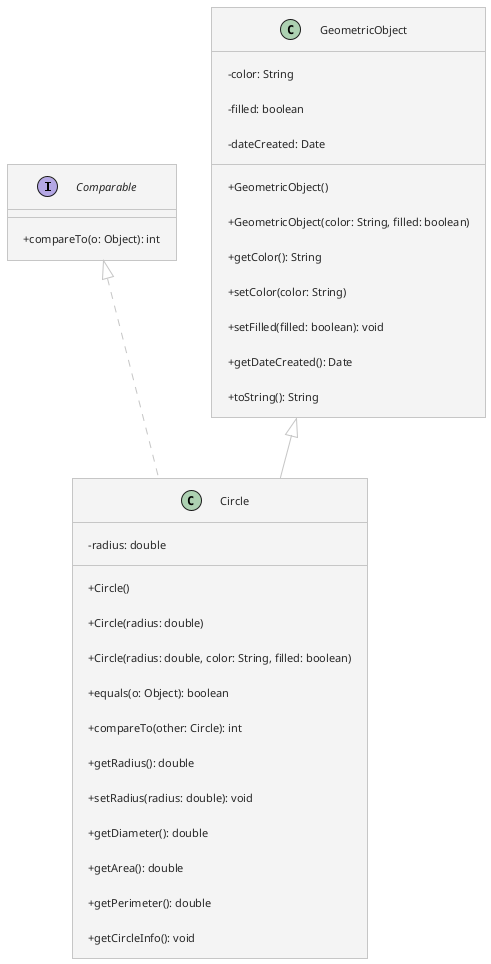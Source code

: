 @startuml problem3 

!theme carbon-gray
skinparam classAttributeIconSize 0

interface Comparable {
    +compareTo(o: Object): int
}

class Circle extends GeometricObject implements Comparable{
    -radius: double
    +Circle()
    +Circle(radius: double)
    +Circle(radius: double, color: String, filled: boolean)
    +equals(o: Object): boolean
    +compareTo(other: Circle): int
    +getRadius(): double
    +setRadius(radius: double): void 
    +getDiameter(): double 
    +getArea(): double 
    +getPerimeter(): double 
    +getCircleInfo(): void
}

class GeometricObject {
    -color: String
    -filled: boolean 
    -dateCreated: Date 
    +GeometricObject()
    +GeometricObject(color: String, filled: boolean)
    +getColor(): String 
    +setColor(color: String)
    +setFilled(filled: boolean): void
    +getDateCreated(): Date 
    +toString(): String
}
